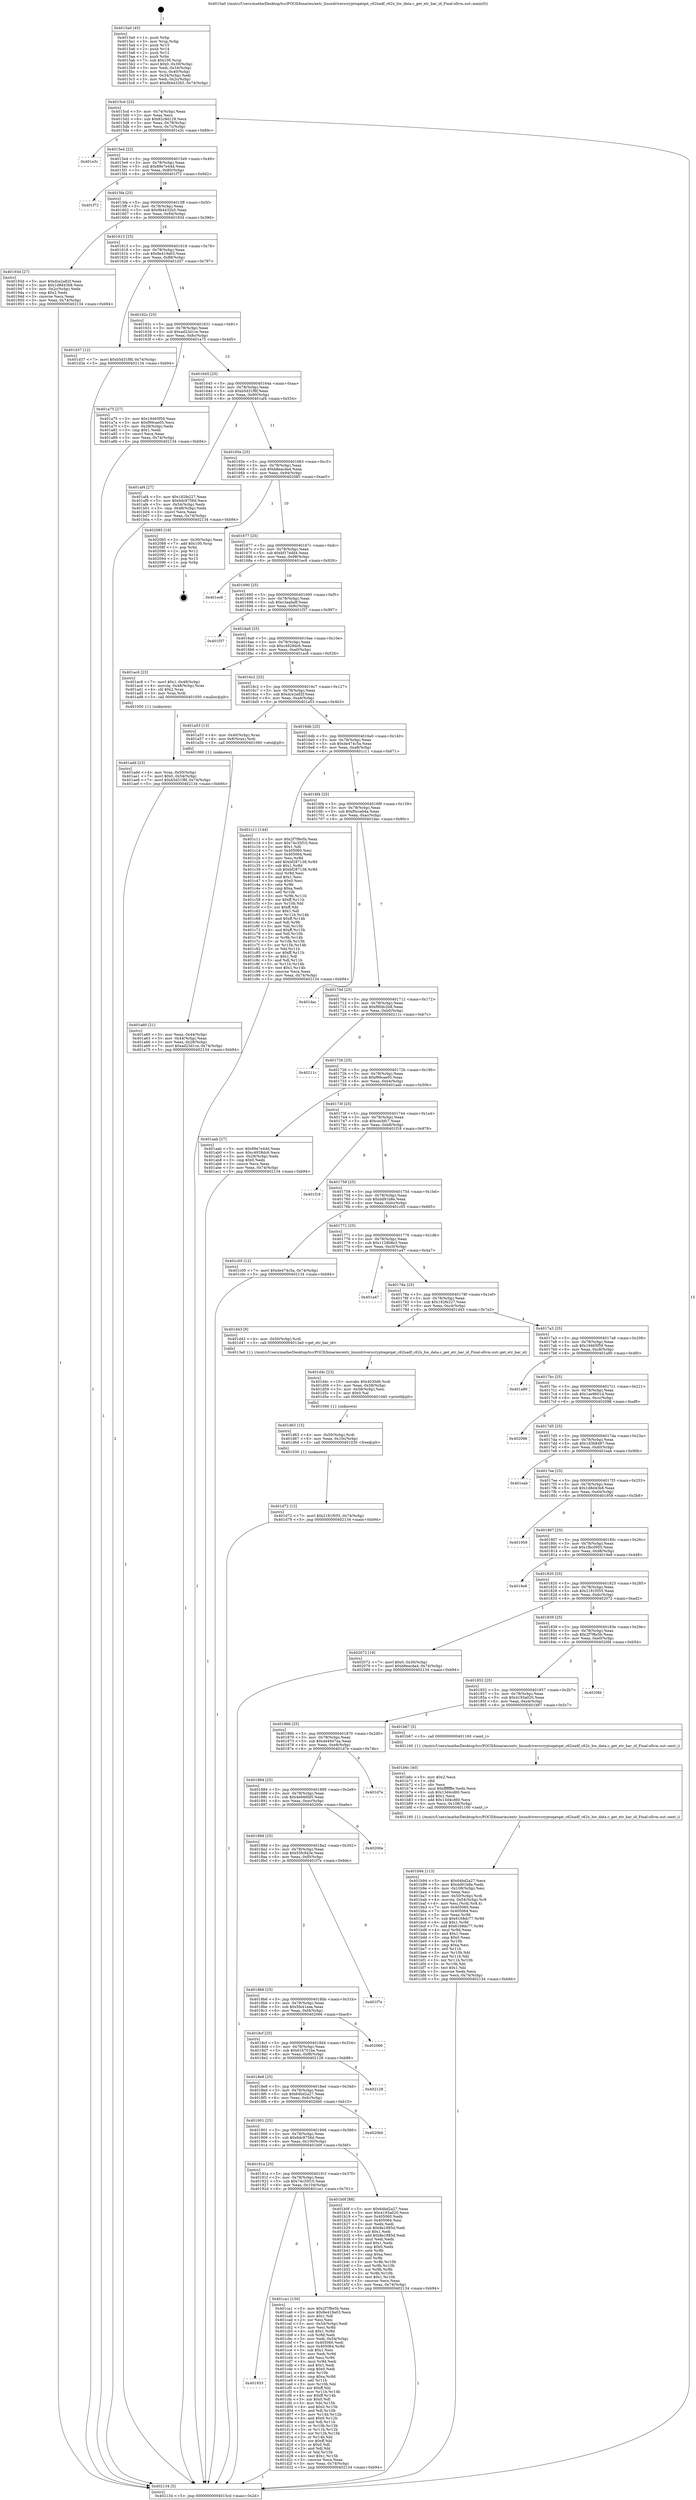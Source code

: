 digraph "0x4015a0" {
  label = "0x4015a0 (/mnt/c/Users/mathe/Desktop/tcc/POCII/binaries/extr_linuxdriverscryptoqatqat_c62xadf_c62x_hw_data.c_get_etr_bar_id_Final-ollvm.out::main(0))"
  labelloc = "t"
  node[shape=record]

  Entry [label="",width=0.3,height=0.3,shape=circle,fillcolor=black,style=filled]
  "0x4015cd" [label="{
     0x4015cd [23]\l
     | [instrs]\l
     &nbsp;&nbsp;0x4015cd \<+3\>: mov -0x74(%rbp),%eax\l
     &nbsp;&nbsp;0x4015d0 \<+2\>: mov %eax,%ecx\l
     &nbsp;&nbsp;0x4015d2 \<+6\>: sub $0x82c9d129,%ecx\l
     &nbsp;&nbsp;0x4015d8 \<+3\>: mov %eax,-0x78(%rbp)\l
     &nbsp;&nbsp;0x4015db \<+3\>: mov %ecx,-0x7c(%rbp)\l
     &nbsp;&nbsp;0x4015de \<+6\>: je 0000000000401e3c \<main+0x89c\>\l
  }"]
  "0x401e3c" [label="{
     0x401e3c\l
  }", style=dashed]
  "0x4015e4" [label="{
     0x4015e4 [22]\l
     | [instrs]\l
     &nbsp;&nbsp;0x4015e4 \<+5\>: jmp 00000000004015e9 \<main+0x49\>\l
     &nbsp;&nbsp;0x4015e9 \<+3\>: mov -0x78(%rbp),%eax\l
     &nbsp;&nbsp;0x4015ec \<+5\>: sub $0x89e7e44d,%eax\l
     &nbsp;&nbsp;0x4015f1 \<+3\>: mov %eax,-0x80(%rbp)\l
     &nbsp;&nbsp;0x4015f4 \<+6\>: je 0000000000401f72 \<main+0x9d2\>\l
  }"]
  Exit [label="",width=0.3,height=0.3,shape=circle,fillcolor=black,style=filled,peripheries=2]
  "0x401f72" [label="{
     0x401f72\l
  }", style=dashed]
  "0x4015fa" [label="{
     0x4015fa [25]\l
     | [instrs]\l
     &nbsp;&nbsp;0x4015fa \<+5\>: jmp 00000000004015ff \<main+0x5f\>\l
     &nbsp;&nbsp;0x4015ff \<+3\>: mov -0x78(%rbp),%eax\l
     &nbsp;&nbsp;0x401602 \<+5\>: sub $0x9b4432b5,%eax\l
     &nbsp;&nbsp;0x401607 \<+6\>: mov %eax,-0x84(%rbp)\l
     &nbsp;&nbsp;0x40160d \<+6\>: je 000000000040193d \<main+0x39d\>\l
  }"]
  "0x401d72" [label="{
     0x401d72 [12]\l
     | [instrs]\l
     &nbsp;&nbsp;0x401d72 \<+7\>: movl $0x2181f055,-0x74(%rbp)\l
     &nbsp;&nbsp;0x401d79 \<+5\>: jmp 0000000000402134 \<main+0xb94\>\l
  }"]
  "0x40193d" [label="{
     0x40193d [27]\l
     | [instrs]\l
     &nbsp;&nbsp;0x40193d \<+5\>: mov $0xdce2a82f,%eax\l
     &nbsp;&nbsp;0x401942 \<+5\>: mov $0x1d8d43b8,%ecx\l
     &nbsp;&nbsp;0x401947 \<+3\>: mov -0x2c(%rbp),%edx\l
     &nbsp;&nbsp;0x40194a \<+3\>: cmp $0x2,%edx\l
     &nbsp;&nbsp;0x40194d \<+3\>: cmovne %ecx,%eax\l
     &nbsp;&nbsp;0x401950 \<+3\>: mov %eax,-0x74(%rbp)\l
     &nbsp;&nbsp;0x401953 \<+5\>: jmp 0000000000402134 \<main+0xb94\>\l
  }"]
  "0x401613" [label="{
     0x401613 [25]\l
     | [instrs]\l
     &nbsp;&nbsp;0x401613 \<+5\>: jmp 0000000000401618 \<main+0x78\>\l
     &nbsp;&nbsp;0x401618 \<+3\>: mov -0x78(%rbp),%eax\l
     &nbsp;&nbsp;0x40161b \<+5\>: sub $0x9e419a03,%eax\l
     &nbsp;&nbsp;0x401620 \<+6\>: mov %eax,-0x88(%rbp)\l
     &nbsp;&nbsp;0x401626 \<+6\>: je 0000000000401d37 \<main+0x797\>\l
  }"]
  "0x402134" [label="{
     0x402134 [5]\l
     | [instrs]\l
     &nbsp;&nbsp;0x402134 \<+5\>: jmp 00000000004015cd \<main+0x2d\>\l
  }"]
  "0x4015a0" [label="{
     0x4015a0 [45]\l
     | [instrs]\l
     &nbsp;&nbsp;0x4015a0 \<+1\>: push %rbp\l
     &nbsp;&nbsp;0x4015a1 \<+3\>: mov %rsp,%rbp\l
     &nbsp;&nbsp;0x4015a4 \<+2\>: push %r15\l
     &nbsp;&nbsp;0x4015a6 \<+2\>: push %r14\l
     &nbsp;&nbsp;0x4015a8 \<+2\>: push %r12\l
     &nbsp;&nbsp;0x4015aa \<+1\>: push %rbx\l
     &nbsp;&nbsp;0x4015ab \<+7\>: sub $0x100,%rsp\l
     &nbsp;&nbsp;0x4015b2 \<+7\>: movl $0x0,-0x30(%rbp)\l
     &nbsp;&nbsp;0x4015b9 \<+3\>: mov %edi,-0x34(%rbp)\l
     &nbsp;&nbsp;0x4015bc \<+4\>: mov %rsi,-0x40(%rbp)\l
     &nbsp;&nbsp;0x4015c0 \<+3\>: mov -0x34(%rbp),%edi\l
     &nbsp;&nbsp;0x4015c3 \<+3\>: mov %edi,-0x2c(%rbp)\l
     &nbsp;&nbsp;0x4015c6 \<+7\>: movl $0x9b4432b5,-0x74(%rbp)\l
  }"]
  "0x401d63" [label="{
     0x401d63 [15]\l
     | [instrs]\l
     &nbsp;&nbsp;0x401d63 \<+4\>: mov -0x50(%rbp),%rdi\l
     &nbsp;&nbsp;0x401d67 \<+6\>: mov %eax,-0x10c(%rbp)\l
     &nbsp;&nbsp;0x401d6d \<+5\>: call 0000000000401030 \<free@plt\>\l
     | [calls]\l
     &nbsp;&nbsp;0x401030 \{1\} (unknown)\l
  }"]
  "0x401d37" [label="{
     0x401d37 [12]\l
     | [instrs]\l
     &nbsp;&nbsp;0x401d37 \<+7\>: movl $0xb5d31f8f,-0x74(%rbp)\l
     &nbsp;&nbsp;0x401d3e \<+5\>: jmp 0000000000402134 \<main+0xb94\>\l
  }"]
  "0x40162c" [label="{
     0x40162c [25]\l
     | [instrs]\l
     &nbsp;&nbsp;0x40162c \<+5\>: jmp 0000000000401631 \<main+0x91\>\l
     &nbsp;&nbsp;0x401631 \<+3\>: mov -0x78(%rbp),%eax\l
     &nbsp;&nbsp;0x401634 \<+5\>: sub $0xad23d1ce,%eax\l
     &nbsp;&nbsp;0x401639 \<+6\>: mov %eax,-0x8c(%rbp)\l
     &nbsp;&nbsp;0x40163f \<+6\>: je 0000000000401a75 \<main+0x4d5\>\l
  }"]
  "0x401d4c" [label="{
     0x401d4c [23]\l
     | [instrs]\l
     &nbsp;&nbsp;0x401d4c \<+10\>: movabs $0x4030d6,%rdi\l
     &nbsp;&nbsp;0x401d56 \<+3\>: mov %eax,-0x58(%rbp)\l
     &nbsp;&nbsp;0x401d59 \<+3\>: mov -0x58(%rbp),%esi\l
     &nbsp;&nbsp;0x401d5c \<+2\>: mov $0x0,%al\l
     &nbsp;&nbsp;0x401d5e \<+5\>: call 0000000000401040 \<printf@plt\>\l
     | [calls]\l
     &nbsp;&nbsp;0x401040 \{1\} (unknown)\l
  }"]
  "0x401a75" [label="{
     0x401a75 [27]\l
     | [instrs]\l
     &nbsp;&nbsp;0x401a75 \<+5\>: mov $0x19465f59,%eax\l
     &nbsp;&nbsp;0x401a7a \<+5\>: mov $0xf99cae05,%ecx\l
     &nbsp;&nbsp;0x401a7f \<+3\>: mov -0x28(%rbp),%edx\l
     &nbsp;&nbsp;0x401a82 \<+3\>: cmp $0x1,%edx\l
     &nbsp;&nbsp;0x401a85 \<+3\>: cmovl %ecx,%eax\l
     &nbsp;&nbsp;0x401a88 \<+3\>: mov %eax,-0x74(%rbp)\l
     &nbsp;&nbsp;0x401a8b \<+5\>: jmp 0000000000402134 \<main+0xb94\>\l
  }"]
  "0x401645" [label="{
     0x401645 [25]\l
     | [instrs]\l
     &nbsp;&nbsp;0x401645 \<+5\>: jmp 000000000040164a \<main+0xaa\>\l
     &nbsp;&nbsp;0x40164a \<+3\>: mov -0x78(%rbp),%eax\l
     &nbsp;&nbsp;0x40164d \<+5\>: sub $0xb5d31f8f,%eax\l
     &nbsp;&nbsp;0x401652 \<+6\>: mov %eax,-0x90(%rbp)\l
     &nbsp;&nbsp;0x401658 \<+6\>: je 0000000000401af4 \<main+0x554\>\l
  }"]
  "0x401933" [label="{
     0x401933\l
  }", style=dashed]
  "0x401af4" [label="{
     0x401af4 [27]\l
     | [instrs]\l
     &nbsp;&nbsp;0x401af4 \<+5\>: mov $0x182fe227,%eax\l
     &nbsp;&nbsp;0x401af9 \<+5\>: mov $0x6dc9756d,%ecx\l
     &nbsp;&nbsp;0x401afe \<+3\>: mov -0x54(%rbp),%edx\l
     &nbsp;&nbsp;0x401b01 \<+3\>: cmp -0x48(%rbp),%edx\l
     &nbsp;&nbsp;0x401b04 \<+3\>: cmovl %ecx,%eax\l
     &nbsp;&nbsp;0x401b07 \<+3\>: mov %eax,-0x74(%rbp)\l
     &nbsp;&nbsp;0x401b0a \<+5\>: jmp 0000000000402134 \<main+0xb94\>\l
  }"]
  "0x40165e" [label="{
     0x40165e [25]\l
     | [instrs]\l
     &nbsp;&nbsp;0x40165e \<+5\>: jmp 0000000000401663 \<main+0xc3\>\l
     &nbsp;&nbsp;0x401663 \<+3\>: mov -0x78(%rbp),%eax\l
     &nbsp;&nbsp;0x401666 \<+5\>: sub $0xb8eacda4,%eax\l
     &nbsp;&nbsp;0x40166b \<+6\>: mov %eax,-0x94(%rbp)\l
     &nbsp;&nbsp;0x401671 \<+6\>: je 0000000000402085 \<main+0xae5\>\l
  }"]
  "0x401ca1" [label="{
     0x401ca1 [150]\l
     | [instrs]\l
     &nbsp;&nbsp;0x401ca1 \<+5\>: mov $0x2f7f8e5b,%eax\l
     &nbsp;&nbsp;0x401ca6 \<+5\>: mov $0x9e419a03,%ecx\l
     &nbsp;&nbsp;0x401cab \<+2\>: mov $0x1,%dl\l
     &nbsp;&nbsp;0x401cad \<+2\>: xor %esi,%esi\l
     &nbsp;&nbsp;0x401caf \<+3\>: mov -0x54(%rbp),%edi\l
     &nbsp;&nbsp;0x401cb2 \<+3\>: mov %esi,%r8d\l
     &nbsp;&nbsp;0x401cb5 \<+4\>: sub $0x1,%r8d\l
     &nbsp;&nbsp;0x401cb9 \<+3\>: sub %r8d,%edi\l
     &nbsp;&nbsp;0x401cbc \<+3\>: mov %edi,-0x54(%rbp)\l
     &nbsp;&nbsp;0x401cbf \<+7\>: mov 0x405060,%edi\l
     &nbsp;&nbsp;0x401cc6 \<+8\>: mov 0x405064,%r8d\l
     &nbsp;&nbsp;0x401cce \<+3\>: sub $0x1,%esi\l
     &nbsp;&nbsp;0x401cd1 \<+3\>: mov %edi,%r9d\l
     &nbsp;&nbsp;0x401cd4 \<+3\>: add %esi,%r9d\l
     &nbsp;&nbsp;0x401cd7 \<+4\>: imul %r9d,%edi\l
     &nbsp;&nbsp;0x401cdb \<+3\>: and $0x1,%edi\l
     &nbsp;&nbsp;0x401cde \<+3\>: cmp $0x0,%edi\l
     &nbsp;&nbsp;0x401ce1 \<+4\>: sete %r10b\l
     &nbsp;&nbsp;0x401ce5 \<+4\>: cmp $0xa,%r8d\l
     &nbsp;&nbsp;0x401ce9 \<+4\>: setl %r11b\l
     &nbsp;&nbsp;0x401ced \<+3\>: mov %r10b,%bl\l
     &nbsp;&nbsp;0x401cf0 \<+3\>: xor $0xff,%bl\l
     &nbsp;&nbsp;0x401cf3 \<+3\>: mov %r11b,%r14b\l
     &nbsp;&nbsp;0x401cf6 \<+4\>: xor $0xff,%r14b\l
     &nbsp;&nbsp;0x401cfa \<+3\>: xor $0x0,%dl\l
     &nbsp;&nbsp;0x401cfd \<+3\>: mov %bl,%r15b\l
     &nbsp;&nbsp;0x401d00 \<+4\>: and $0x0,%r15b\l
     &nbsp;&nbsp;0x401d04 \<+3\>: and %dl,%r10b\l
     &nbsp;&nbsp;0x401d07 \<+3\>: mov %r14b,%r12b\l
     &nbsp;&nbsp;0x401d0a \<+4\>: and $0x0,%r12b\l
     &nbsp;&nbsp;0x401d0e \<+3\>: and %dl,%r11b\l
     &nbsp;&nbsp;0x401d11 \<+3\>: or %r10b,%r15b\l
     &nbsp;&nbsp;0x401d14 \<+3\>: or %r11b,%r12b\l
     &nbsp;&nbsp;0x401d17 \<+3\>: xor %r12b,%r15b\l
     &nbsp;&nbsp;0x401d1a \<+3\>: or %r14b,%bl\l
     &nbsp;&nbsp;0x401d1d \<+3\>: xor $0xff,%bl\l
     &nbsp;&nbsp;0x401d20 \<+3\>: or $0x0,%dl\l
     &nbsp;&nbsp;0x401d23 \<+2\>: and %dl,%bl\l
     &nbsp;&nbsp;0x401d25 \<+3\>: or %bl,%r15b\l
     &nbsp;&nbsp;0x401d28 \<+4\>: test $0x1,%r15b\l
     &nbsp;&nbsp;0x401d2c \<+3\>: cmovne %ecx,%eax\l
     &nbsp;&nbsp;0x401d2f \<+3\>: mov %eax,-0x74(%rbp)\l
     &nbsp;&nbsp;0x401d32 \<+5\>: jmp 0000000000402134 \<main+0xb94\>\l
  }"]
  "0x402085" [label="{
     0x402085 [19]\l
     | [instrs]\l
     &nbsp;&nbsp;0x402085 \<+3\>: mov -0x30(%rbp),%eax\l
     &nbsp;&nbsp;0x402088 \<+7\>: add $0x100,%rsp\l
     &nbsp;&nbsp;0x40208f \<+1\>: pop %rbx\l
     &nbsp;&nbsp;0x402090 \<+2\>: pop %r12\l
     &nbsp;&nbsp;0x402092 \<+2\>: pop %r14\l
     &nbsp;&nbsp;0x402094 \<+2\>: pop %r15\l
     &nbsp;&nbsp;0x402096 \<+1\>: pop %rbp\l
     &nbsp;&nbsp;0x402097 \<+1\>: ret\l
  }"]
  "0x401677" [label="{
     0x401677 [25]\l
     | [instrs]\l
     &nbsp;&nbsp;0x401677 \<+5\>: jmp 000000000040167c \<main+0xdc\>\l
     &nbsp;&nbsp;0x40167c \<+3\>: mov -0x78(%rbp),%eax\l
     &nbsp;&nbsp;0x40167f \<+5\>: sub $0xbf17edd4,%eax\l
     &nbsp;&nbsp;0x401684 \<+6\>: mov %eax,-0x98(%rbp)\l
     &nbsp;&nbsp;0x40168a \<+6\>: je 0000000000401ec6 \<main+0x926\>\l
  }"]
  "0x401b94" [label="{
     0x401b94 [113]\l
     | [instrs]\l
     &nbsp;&nbsp;0x401b94 \<+5\>: mov $0x64bd2a27,%ecx\l
     &nbsp;&nbsp;0x401b99 \<+5\>: mov $0xdd91b8e,%edx\l
     &nbsp;&nbsp;0x401b9e \<+6\>: mov -0x108(%rbp),%esi\l
     &nbsp;&nbsp;0x401ba4 \<+3\>: imul %eax,%esi\l
     &nbsp;&nbsp;0x401ba7 \<+4\>: mov -0x50(%rbp),%rdi\l
     &nbsp;&nbsp;0x401bab \<+4\>: movslq -0x54(%rbp),%r8\l
     &nbsp;&nbsp;0x401baf \<+4\>: mov %esi,(%rdi,%r8,4)\l
     &nbsp;&nbsp;0x401bb3 \<+7\>: mov 0x405060,%eax\l
     &nbsp;&nbsp;0x401bba \<+7\>: mov 0x405064,%esi\l
     &nbsp;&nbsp;0x401bc1 \<+3\>: mov %eax,%r9d\l
     &nbsp;&nbsp;0x401bc4 \<+7\>: sub $0x6168dc77,%r9d\l
     &nbsp;&nbsp;0x401bcb \<+4\>: sub $0x1,%r9d\l
     &nbsp;&nbsp;0x401bcf \<+7\>: add $0x6168dc77,%r9d\l
     &nbsp;&nbsp;0x401bd6 \<+4\>: imul %r9d,%eax\l
     &nbsp;&nbsp;0x401bda \<+3\>: and $0x1,%eax\l
     &nbsp;&nbsp;0x401bdd \<+3\>: cmp $0x0,%eax\l
     &nbsp;&nbsp;0x401be0 \<+4\>: sete %r10b\l
     &nbsp;&nbsp;0x401be4 \<+3\>: cmp $0xa,%esi\l
     &nbsp;&nbsp;0x401be7 \<+4\>: setl %r11b\l
     &nbsp;&nbsp;0x401beb \<+3\>: mov %r10b,%bl\l
     &nbsp;&nbsp;0x401bee \<+3\>: and %r11b,%bl\l
     &nbsp;&nbsp;0x401bf1 \<+3\>: xor %r11b,%r10b\l
     &nbsp;&nbsp;0x401bf4 \<+3\>: or %r10b,%bl\l
     &nbsp;&nbsp;0x401bf7 \<+3\>: test $0x1,%bl\l
     &nbsp;&nbsp;0x401bfa \<+3\>: cmovne %edx,%ecx\l
     &nbsp;&nbsp;0x401bfd \<+3\>: mov %ecx,-0x74(%rbp)\l
     &nbsp;&nbsp;0x401c00 \<+5\>: jmp 0000000000402134 \<main+0xb94\>\l
  }"]
  "0x401ec6" [label="{
     0x401ec6\l
  }", style=dashed]
  "0x401690" [label="{
     0x401690 [25]\l
     | [instrs]\l
     &nbsp;&nbsp;0x401690 \<+5\>: jmp 0000000000401695 \<main+0xf5\>\l
     &nbsp;&nbsp;0x401695 \<+3\>: mov -0x78(%rbp),%eax\l
     &nbsp;&nbsp;0x401698 \<+5\>: sub $0xc3aafadf,%eax\l
     &nbsp;&nbsp;0x40169d \<+6\>: mov %eax,-0x9c(%rbp)\l
     &nbsp;&nbsp;0x4016a3 \<+6\>: je 0000000000401f37 \<main+0x997\>\l
  }"]
  "0x401b6c" [label="{
     0x401b6c [40]\l
     | [instrs]\l
     &nbsp;&nbsp;0x401b6c \<+5\>: mov $0x2,%ecx\l
     &nbsp;&nbsp;0x401b71 \<+1\>: cltd\l
     &nbsp;&nbsp;0x401b72 \<+2\>: idiv %ecx\l
     &nbsp;&nbsp;0x401b74 \<+6\>: imul $0xfffffffe,%edx,%ecx\l
     &nbsp;&nbsp;0x401b7a \<+6\>: sub $0x13d4cd60,%ecx\l
     &nbsp;&nbsp;0x401b80 \<+3\>: add $0x1,%ecx\l
     &nbsp;&nbsp;0x401b83 \<+6\>: add $0x13d4cd60,%ecx\l
     &nbsp;&nbsp;0x401b89 \<+6\>: mov %ecx,-0x108(%rbp)\l
     &nbsp;&nbsp;0x401b8f \<+5\>: call 0000000000401160 \<next_i\>\l
     | [calls]\l
     &nbsp;&nbsp;0x401160 \{1\} (/mnt/c/Users/mathe/Desktop/tcc/POCII/binaries/extr_linuxdriverscryptoqatqat_c62xadf_c62x_hw_data.c_get_etr_bar_id_Final-ollvm.out::next_i)\l
  }"]
  "0x401f37" [label="{
     0x401f37\l
  }", style=dashed]
  "0x4016a9" [label="{
     0x4016a9 [25]\l
     | [instrs]\l
     &nbsp;&nbsp;0x4016a9 \<+5\>: jmp 00000000004016ae \<main+0x10e\>\l
     &nbsp;&nbsp;0x4016ae \<+3\>: mov -0x78(%rbp),%eax\l
     &nbsp;&nbsp;0x4016b1 \<+5\>: sub $0xc4928dc6,%eax\l
     &nbsp;&nbsp;0x4016b6 \<+6\>: mov %eax,-0xa0(%rbp)\l
     &nbsp;&nbsp;0x4016bc \<+6\>: je 0000000000401ac6 \<main+0x526\>\l
  }"]
  "0x40191a" [label="{
     0x40191a [25]\l
     | [instrs]\l
     &nbsp;&nbsp;0x40191a \<+5\>: jmp 000000000040191f \<main+0x37f\>\l
     &nbsp;&nbsp;0x40191f \<+3\>: mov -0x78(%rbp),%eax\l
     &nbsp;&nbsp;0x401922 \<+5\>: sub $0x74c35f10,%eax\l
     &nbsp;&nbsp;0x401927 \<+6\>: mov %eax,-0x104(%rbp)\l
     &nbsp;&nbsp;0x40192d \<+6\>: je 0000000000401ca1 \<main+0x701\>\l
  }"]
  "0x401ac6" [label="{
     0x401ac6 [23]\l
     | [instrs]\l
     &nbsp;&nbsp;0x401ac6 \<+7\>: movl $0x1,-0x48(%rbp)\l
     &nbsp;&nbsp;0x401acd \<+4\>: movslq -0x48(%rbp),%rax\l
     &nbsp;&nbsp;0x401ad1 \<+4\>: shl $0x2,%rax\l
     &nbsp;&nbsp;0x401ad5 \<+3\>: mov %rax,%rdi\l
     &nbsp;&nbsp;0x401ad8 \<+5\>: call 0000000000401050 \<malloc@plt\>\l
     | [calls]\l
     &nbsp;&nbsp;0x401050 \{1\} (unknown)\l
  }"]
  "0x4016c2" [label="{
     0x4016c2 [25]\l
     | [instrs]\l
     &nbsp;&nbsp;0x4016c2 \<+5\>: jmp 00000000004016c7 \<main+0x127\>\l
     &nbsp;&nbsp;0x4016c7 \<+3\>: mov -0x78(%rbp),%eax\l
     &nbsp;&nbsp;0x4016ca \<+5\>: sub $0xdce2a82f,%eax\l
     &nbsp;&nbsp;0x4016cf \<+6\>: mov %eax,-0xa4(%rbp)\l
     &nbsp;&nbsp;0x4016d5 \<+6\>: je 0000000000401a53 \<main+0x4b3\>\l
  }"]
  "0x401b0f" [label="{
     0x401b0f [88]\l
     | [instrs]\l
     &nbsp;&nbsp;0x401b0f \<+5\>: mov $0x64bd2a27,%eax\l
     &nbsp;&nbsp;0x401b14 \<+5\>: mov $0x4193a020,%ecx\l
     &nbsp;&nbsp;0x401b19 \<+7\>: mov 0x405060,%edx\l
     &nbsp;&nbsp;0x401b20 \<+7\>: mov 0x405064,%esi\l
     &nbsp;&nbsp;0x401b27 \<+2\>: mov %edx,%edi\l
     &nbsp;&nbsp;0x401b29 \<+6\>: sub $0x8e1885d,%edi\l
     &nbsp;&nbsp;0x401b2f \<+3\>: sub $0x1,%edi\l
     &nbsp;&nbsp;0x401b32 \<+6\>: add $0x8e1885d,%edi\l
     &nbsp;&nbsp;0x401b38 \<+3\>: imul %edi,%edx\l
     &nbsp;&nbsp;0x401b3b \<+3\>: and $0x1,%edx\l
     &nbsp;&nbsp;0x401b3e \<+3\>: cmp $0x0,%edx\l
     &nbsp;&nbsp;0x401b41 \<+4\>: sete %r8b\l
     &nbsp;&nbsp;0x401b45 \<+3\>: cmp $0xa,%esi\l
     &nbsp;&nbsp;0x401b48 \<+4\>: setl %r9b\l
     &nbsp;&nbsp;0x401b4c \<+3\>: mov %r8b,%r10b\l
     &nbsp;&nbsp;0x401b4f \<+3\>: and %r9b,%r10b\l
     &nbsp;&nbsp;0x401b52 \<+3\>: xor %r9b,%r8b\l
     &nbsp;&nbsp;0x401b55 \<+3\>: or %r8b,%r10b\l
     &nbsp;&nbsp;0x401b58 \<+4\>: test $0x1,%r10b\l
     &nbsp;&nbsp;0x401b5c \<+3\>: cmovne %ecx,%eax\l
     &nbsp;&nbsp;0x401b5f \<+3\>: mov %eax,-0x74(%rbp)\l
     &nbsp;&nbsp;0x401b62 \<+5\>: jmp 0000000000402134 \<main+0xb94\>\l
  }"]
  "0x401a53" [label="{
     0x401a53 [13]\l
     | [instrs]\l
     &nbsp;&nbsp;0x401a53 \<+4\>: mov -0x40(%rbp),%rax\l
     &nbsp;&nbsp;0x401a57 \<+4\>: mov 0x8(%rax),%rdi\l
     &nbsp;&nbsp;0x401a5b \<+5\>: call 0000000000401060 \<atoi@plt\>\l
     | [calls]\l
     &nbsp;&nbsp;0x401060 \{1\} (unknown)\l
  }"]
  "0x4016db" [label="{
     0x4016db [25]\l
     | [instrs]\l
     &nbsp;&nbsp;0x4016db \<+5\>: jmp 00000000004016e0 \<main+0x140\>\l
     &nbsp;&nbsp;0x4016e0 \<+3\>: mov -0x78(%rbp),%eax\l
     &nbsp;&nbsp;0x4016e3 \<+5\>: sub $0xde474c5a,%eax\l
     &nbsp;&nbsp;0x4016e8 \<+6\>: mov %eax,-0xa8(%rbp)\l
     &nbsp;&nbsp;0x4016ee \<+6\>: je 0000000000401c11 \<main+0x671\>\l
  }"]
  "0x401a60" [label="{
     0x401a60 [21]\l
     | [instrs]\l
     &nbsp;&nbsp;0x401a60 \<+3\>: mov %eax,-0x44(%rbp)\l
     &nbsp;&nbsp;0x401a63 \<+3\>: mov -0x44(%rbp),%eax\l
     &nbsp;&nbsp;0x401a66 \<+3\>: mov %eax,-0x28(%rbp)\l
     &nbsp;&nbsp;0x401a69 \<+7\>: movl $0xad23d1ce,-0x74(%rbp)\l
     &nbsp;&nbsp;0x401a70 \<+5\>: jmp 0000000000402134 \<main+0xb94\>\l
  }"]
  "0x401901" [label="{
     0x401901 [25]\l
     | [instrs]\l
     &nbsp;&nbsp;0x401901 \<+5\>: jmp 0000000000401906 \<main+0x366\>\l
     &nbsp;&nbsp;0x401906 \<+3\>: mov -0x78(%rbp),%eax\l
     &nbsp;&nbsp;0x401909 \<+5\>: sub $0x6dc9756d,%eax\l
     &nbsp;&nbsp;0x40190e \<+6\>: mov %eax,-0x100(%rbp)\l
     &nbsp;&nbsp;0x401914 \<+6\>: je 0000000000401b0f \<main+0x56f\>\l
  }"]
  "0x401c11" [label="{
     0x401c11 [144]\l
     | [instrs]\l
     &nbsp;&nbsp;0x401c11 \<+5\>: mov $0x2f7f8e5b,%eax\l
     &nbsp;&nbsp;0x401c16 \<+5\>: mov $0x74c35f10,%ecx\l
     &nbsp;&nbsp;0x401c1b \<+2\>: mov $0x1,%dl\l
     &nbsp;&nbsp;0x401c1d \<+7\>: mov 0x405060,%esi\l
     &nbsp;&nbsp;0x401c24 \<+7\>: mov 0x405064,%edi\l
     &nbsp;&nbsp;0x401c2b \<+3\>: mov %esi,%r8d\l
     &nbsp;&nbsp;0x401c2e \<+7\>: add $0xbf287138,%r8d\l
     &nbsp;&nbsp;0x401c35 \<+4\>: sub $0x1,%r8d\l
     &nbsp;&nbsp;0x401c39 \<+7\>: sub $0xbf287138,%r8d\l
     &nbsp;&nbsp;0x401c40 \<+4\>: imul %r8d,%esi\l
     &nbsp;&nbsp;0x401c44 \<+3\>: and $0x1,%esi\l
     &nbsp;&nbsp;0x401c47 \<+3\>: cmp $0x0,%esi\l
     &nbsp;&nbsp;0x401c4a \<+4\>: sete %r9b\l
     &nbsp;&nbsp;0x401c4e \<+3\>: cmp $0xa,%edi\l
     &nbsp;&nbsp;0x401c51 \<+4\>: setl %r10b\l
     &nbsp;&nbsp;0x401c55 \<+3\>: mov %r9b,%r11b\l
     &nbsp;&nbsp;0x401c58 \<+4\>: xor $0xff,%r11b\l
     &nbsp;&nbsp;0x401c5c \<+3\>: mov %r10b,%bl\l
     &nbsp;&nbsp;0x401c5f \<+3\>: xor $0xff,%bl\l
     &nbsp;&nbsp;0x401c62 \<+3\>: xor $0x1,%dl\l
     &nbsp;&nbsp;0x401c65 \<+3\>: mov %r11b,%r14b\l
     &nbsp;&nbsp;0x401c68 \<+4\>: and $0xff,%r14b\l
     &nbsp;&nbsp;0x401c6c \<+3\>: and %dl,%r9b\l
     &nbsp;&nbsp;0x401c6f \<+3\>: mov %bl,%r15b\l
     &nbsp;&nbsp;0x401c72 \<+4\>: and $0xff,%r15b\l
     &nbsp;&nbsp;0x401c76 \<+3\>: and %dl,%r10b\l
     &nbsp;&nbsp;0x401c79 \<+3\>: or %r9b,%r14b\l
     &nbsp;&nbsp;0x401c7c \<+3\>: or %r10b,%r15b\l
     &nbsp;&nbsp;0x401c7f \<+3\>: xor %r15b,%r14b\l
     &nbsp;&nbsp;0x401c82 \<+3\>: or %bl,%r11b\l
     &nbsp;&nbsp;0x401c85 \<+4\>: xor $0xff,%r11b\l
     &nbsp;&nbsp;0x401c89 \<+3\>: or $0x1,%dl\l
     &nbsp;&nbsp;0x401c8c \<+3\>: and %dl,%r11b\l
     &nbsp;&nbsp;0x401c8f \<+3\>: or %r11b,%r14b\l
     &nbsp;&nbsp;0x401c92 \<+4\>: test $0x1,%r14b\l
     &nbsp;&nbsp;0x401c96 \<+3\>: cmovne %ecx,%eax\l
     &nbsp;&nbsp;0x401c99 \<+3\>: mov %eax,-0x74(%rbp)\l
     &nbsp;&nbsp;0x401c9c \<+5\>: jmp 0000000000402134 \<main+0xb94\>\l
  }"]
  "0x4016f4" [label="{
     0x4016f4 [25]\l
     | [instrs]\l
     &nbsp;&nbsp;0x4016f4 \<+5\>: jmp 00000000004016f9 \<main+0x159\>\l
     &nbsp;&nbsp;0x4016f9 \<+3\>: mov -0x78(%rbp),%eax\l
     &nbsp;&nbsp;0x4016fc \<+5\>: sub $0xf0cceb4a,%eax\l
     &nbsp;&nbsp;0x401701 \<+6\>: mov %eax,-0xac(%rbp)\l
     &nbsp;&nbsp;0x401707 \<+6\>: je 0000000000401dac \<main+0x80c\>\l
  }"]
  "0x4020b0" [label="{
     0x4020b0\l
  }", style=dashed]
  "0x401dac" [label="{
     0x401dac\l
  }", style=dashed]
  "0x40170d" [label="{
     0x40170d [25]\l
     | [instrs]\l
     &nbsp;&nbsp;0x40170d \<+5\>: jmp 0000000000401712 \<main+0x172\>\l
     &nbsp;&nbsp;0x401712 \<+3\>: mov -0x78(%rbp),%eax\l
     &nbsp;&nbsp;0x401715 \<+5\>: sub $0xf90dc2b8,%eax\l
     &nbsp;&nbsp;0x40171a \<+6\>: mov %eax,-0xb0(%rbp)\l
     &nbsp;&nbsp;0x401720 \<+6\>: je 000000000040211c \<main+0xb7c\>\l
  }"]
  "0x4018e8" [label="{
     0x4018e8 [25]\l
     | [instrs]\l
     &nbsp;&nbsp;0x4018e8 \<+5\>: jmp 00000000004018ed \<main+0x34d\>\l
     &nbsp;&nbsp;0x4018ed \<+3\>: mov -0x78(%rbp),%eax\l
     &nbsp;&nbsp;0x4018f0 \<+5\>: sub $0x64bd2a27,%eax\l
     &nbsp;&nbsp;0x4018f5 \<+6\>: mov %eax,-0xfc(%rbp)\l
     &nbsp;&nbsp;0x4018fb \<+6\>: je 00000000004020b0 \<main+0xb10\>\l
  }"]
  "0x40211c" [label="{
     0x40211c\l
  }", style=dashed]
  "0x401726" [label="{
     0x401726 [25]\l
     | [instrs]\l
     &nbsp;&nbsp;0x401726 \<+5\>: jmp 000000000040172b \<main+0x18b\>\l
     &nbsp;&nbsp;0x40172b \<+3\>: mov -0x78(%rbp),%eax\l
     &nbsp;&nbsp;0x40172e \<+5\>: sub $0xf99cae05,%eax\l
     &nbsp;&nbsp;0x401733 \<+6\>: mov %eax,-0xb4(%rbp)\l
     &nbsp;&nbsp;0x401739 \<+6\>: je 0000000000401aab \<main+0x50b\>\l
  }"]
  "0x402128" [label="{
     0x402128\l
  }", style=dashed]
  "0x401aab" [label="{
     0x401aab [27]\l
     | [instrs]\l
     &nbsp;&nbsp;0x401aab \<+5\>: mov $0x89e7e44d,%eax\l
     &nbsp;&nbsp;0x401ab0 \<+5\>: mov $0xc4928dc6,%ecx\l
     &nbsp;&nbsp;0x401ab5 \<+3\>: mov -0x28(%rbp),%edx\l
     &nbsp;&nbsp;0x401ab8 \<+3\>: cmp $0x0,%edx\l
     &nbsp;&nbsp;0x401abb \<+3\>: cmove %ecx,%eax\l
     &nbsp;&nbsp;0x401abe \<+3\>: mov %eax,-0x74(%rbp)\l
     &nbsp;&nbsp;0x401ac1 \<+5\>: jmp 0000000000402134 \<main+0xb94\>\l
  }"]
  "0x40173f" [label="{
     0x40173f [25]\l
     | [instrs]\l
     &nbsp;&nbsp;0x40173f \<+5\>: jmp 0000000000401744 \<main+0x1a4\>\l
     &nbsp;&nbsp;0x401744 \<+3\>: mov -0x78(%rbp),%eax\l
     &nbsp;&nbsp;0x401747 \<+5\>: sub $0xcecbfc7,%eax\l
     &nbsp;&nbsp;0x40174c \<+6\>: mov %eax,-0xb8(%rbp)\l
     &nbsp;&nbsp;0x401752 \<+6\>: je 0000000000401f18 \<main+0x978\>\l
  }"]
  "0x401add" [label="{
     0x401add [23]\l
     | [instrs]\l
     &nbsp;&nbsp;0x401add \<+4\>: mov %rax,-0x50(%rbp)\l
     &nbsp;&nbsp;0x401ae1 \<+7\>: movl $0x0,-0x54(%rbp)\l
     &nbsp;&nbsp;0x401ae8 \<+7\>: movl $0xb5d31f8f,-0x74(%rbp)\l
     &nbsp;&nbsp;0x401aef \<+5\>: jmp 0000000000402134 \<main+0xb94\>\l
  }"]
  "0x4018cf" [label="{
     0x4018cf [25]\l
     | [instrs]\l
     &nbsp;&nbsp;0x4018cf \<+5\>: jmp 00000000004018d4 \<main+0x334\>\l
     &nbsp;&nbsp;0x4018d4 \<+3\>: mov -0x78(%rbp),%eax\l
     &nbsp;&nbsp;0x4018d7 \<+5\>: sub $0x61b701be,%eax\l
     &nbsp;&nbsp;0x4018dc \<+6\>: mov %eax,-0xf8(%rbp)\l
     &nbsp;&nbsp;0x4018e2 \<+6\>: je 0000000000402128 \<main+0xb88\>\l
  }"]
  "0x401f18" [label="{
     0x401f18\l
  }", style=dashed]
  "0x401758" [label="{
     0x401758 [25]\l
     | [instrs]\l
     &nbsp;&nbsp;0x401758 \<+5\>: jmp 000000000040175d \<main+0x1bd\>\l
     &nbsp;&nbsp;0x40175d \<+3\>: mov -0x78(%rbp),%eax\l
     &nbsp;&nbsp;0x401760 \<+5\>: sub $0xdd91b8e,%eax\l
     &nbsp;&nbsp;0x401765 \<+6\>: mov %eax,-0xbc(%rbp)\l
     &nbsp;&nbsp;0x40176b \<+6\>: je 0000000000401c05 \<main+0x665\>\l
  }"]
  "0x402066" [label="{
     0x402066\l
  }", style=dashed]
  "0x401c05" [label="{
     0x401c05 [12]\l
     | [instrs]\l
     &nbsp;&nbsp;0x401c05 \<+7\>: movl $0xde474c5a,-0x74(%rbp)\l
     &nbsp;&nbsp;0x401c0c \<+5\>: jmp 0000000000402134 \<main+0xb94\>\l
  }"]
  "0x401771" [label="{
     0x401771 [25]\l
     | [instrs]\l
     &nbsp;&nbsp;0x401771 \<+5\>: jmp 0000000000401776 \<main+0x1d6\>\l
     &nbsp;&nbsp;0x401776 \<+3\>: mov -0x78(%rbp),%eax\l
     &nbsp;&nbsp;0x401779 \<+5\>: sub $0x1128b8e3,%eax\l
     &nbsp;&nbsp;0x40177e \<+6\>: mov %eax,-0xc0(%rbp)\l
     &nbsp;&nbsp;0x401784 \<+6\>: je 0000000000401a47 \<main+0x4a7\>\l
  }"]
  "0x4018b6" [label="{
     0x4018b6 [25]\l
     | [instrs]\l
     &nbsp;&nbsp;0x4018b6 \<+5\>: jmp 00000000004018bb \<main+0x31b\>\l
     &nbsp;&nbsp;0x4018bb \<+3\>: mov -0x78(%rbp),%eax\l
     &nbsp;&nbsp;0x4018be \<+5\>: sub $0x5fa41eaa,%eax\l
     &nbsp;&nbsp;0x4018c3 \<+6\>: mov %eax,-0xf4(%rbp)\l
     &nbsp;&nbsp;0x4018c9 \<+6\>: je 0000000000402066 \<main+0xac6\>\l
  }"]
  "0x401a47" [label="{
     0x401a47\l
  }", style=dashed]
  "0x40178a" [label="{
     0x40178a [25]\l
     | [instrs]\l
     &nbsp;&nbsp;0x40178a \<+5\>: jmp 000000000040178f \<main+0x1ef\>\l
     &nbsp;&nbsp;0x40178f \<+3\>: mov -0x78(%rbp),%eax\l
     &nbsp;&nbsp;0x401792 \<+5\>: sub $0x182fe227,%eax\l
     &nbsp;&nbsp;0x401797 \<+6\>: mov %eax,-0xc4(%rbp)\l
     &nbsp;&nbsp;0x40179d \<+6\>: je 0000000000401d43 \<main+0x7a3\>\l
  }"]
  "0x401f7e" [label="{
     0x401f7e\l
  }", style=dashed]
  "0x401d43" [label="{
     0x401d43 [9]\l
     | [instrs]\l
     &nbsp;&nbsp;0x401d43 \<+4\>: mov -0x50(%rbp),%rdi\l
     &nbsp;&nbsp;0x401d47 \<+5\>: call 00000000004013a0 \<get_etr_bar_id\>\l
     | [calls]\l
     &nbsp;&nbsp;0x4013a0 \{1\} (/mnt/c/Users/mathe/Desktop/tcc/POCII/binaries/extr_linuxdriverscryptoqatqat_c62xadf_c62x_hw_data.c_get_etr_bar_id_Final-ollvm.out::get_etr_bar_id)\l
  }"]
  "0x4017a3" [label="{
     0x4017a3 [25]\l
     | [instrs]\l
     &nbsp;&nbsp;0x4017a3 \<+5\>: jmp 00000000004017a8 \<main+0x208\>\l
     &nbsp;&nbsp;0x4017a8 \<+3\>: mov -0x78(%rbp),%eax\l
     &nbsp;&nbsp;0x4017ab \<+5\>: sub $0x19465f59,%eax\l
     &nbsp;&nbsp;0x4017b0 \<+6\>: mov %eax,-0xc8(%rbp)\l
     &nbsp;&nbsp;0x4017b6 \<+6\>: je 0000000000401a90 \<main+0x4f0\>\l
  }"]
  "0x40189d" [label="{
     0x40189d [25]\l
     | [instrs]\l
     &nbsp;&nbsp;0x40189d \<+5\>: jmp 00000000004018a2 \<main+0x302\>\l
     &nbsp;&nbsp;0x4018a2 \<+3\>: mov -0x78(%rbp),%eax\l
     &nbsp;&nbsp;0x4018a5 \<+5\>: sub $0x55fc943e,%eax\l
     &nbsp;&nbsp;0x4018aa \<+6\>: mov %eax,-0xf0(%rbp)\l
     &nbsp;&nbsp;0x4018b0 \<+6\>: je 0000000000401f7e \<main+0x9de\>\l
  }"]
  "0x401a90" [label="{
     0x401a90\l
  }", style=dashed]
  "0x4017bc" [label="{
     0x4017bc [25]\l
     | [instrs]\l
     &nbsp;&nbsp;0x4017bc \<+5\>: jmp 00000000004017c1 \<main+0x221\>\l
     &nbsp;&nbsp;0x4017c1 \<+3\>: mov -0x78(%rbp),%eax\l
     &nbsp;&nbsp;0x4017c4 \<+5\>: sub $0x1ae9601d,%eax\l
     &nbsp;&nbsp;0x4017c9 \<+6\>: mov %eax,-0xcc(%rbp)\l
     &nbsp;&nbsp;0x4017cf \<+6\>: je 0000000000402098 \<main+0xaf8\>\l
  }"]
  "0x40200e" [label="{
     0x40200e\l
  }", style=dashed]
  "0x402098" [label="{
     0x402098\l
  }", style=dashed]
  "0x4017d5" [label="{
     0x4017d5 [25]\l
     | [instrs]\l
     &nbsp;&nbsp;0x4017d5 \<+5\>: jmp 00000000004017da \<main+0x23a\>\l
     &nbsp;&nbsp;0x4017da \<+3\>: mov -0x78(%rbp),%eax\l
     &nbsp;&nbsp;0x4017dd \<+5\>: sub $0x1d3b8487,%eax\l
     &nbsp;&nbsp;0x4017e2 \<+6\>: mov %eax,-0xd0(%rbp)\l
     &nbsp;&nbsp;0x4017e8 \<+6\>: je 0000000000401eab \<main+0x90b\>\l
  }"]
  "0x401884" [label="{
     0x401884 [25]\l
     | [instrs]\l
     &nbsp;&nbsp;0x401884 \<+5\>: jmp 0000000000401889 \<main+0x2e9\>\l
     &nbsp;&nbsp;0x401889 \<+3\>: mov -0x78(%rbp),%eax\l
     &nbsp;&nbsp;0x40188c \<+5\>: sub $0x4e946fd5,%eax\l
     &nbsp;&nbsp;0x401891 \<+6\>: mov %eax,-0xec(%rbp)\l
     &nbsp;&nbsp;0x401897 \<+6\>: je 000000000040200e \<main+0xa6e\>\l
  }"]
  "0x401eab" [label="{
     0x401eab\l
  }", style=dashed]
  "0x4017ee" [label="{
     0x4017ee [25]\l
     | [instrs]\l
     &nbsp;&nbsp;0x4017ee \<+5\>: jmp 00000000004017f3 \<main+0x253\>\l
     &nbsp;&nbsp;0x4017f3 \<+3\>: mov -0x78(%rbp),%eax\l
     &nbsp;&nbsp;0x4017f6 \<+5\>: sub $0x1d8d43b8,%eax\l
     &nbsp;&nbsp;0x4017fb \<+6\>: mov %eax,-0xd4(%rbp)\l
     &nbsp;&nbsp;0x401801 \<+6\>: je 0000000000401958 \<main+0x3b8\>\l
  }"]
  "0x401d7e" [label="{
     0x401d7e\l
  }", style=dashed]
  "0x401958" [label="{
     0x401958\l
  }", style=dashed]
  "0x401807" [label="{
     0x401807 [25]\l
     | [instrs]\l
     &nbsp;&nbsp;0x401807 \<+5\>: jmp 000000000040180c \<main+0x26c\>\l
     &nbsp;&nbsp;0x40180c \<+3\>: mov -0x78(%rbp),%eax\l
     &nbsp;&nbsp;0x40180f \<+5\>: sub $0x1fbc0955,%eax\l
     &nbsp;&nbsp;0x401814 \<+6\>: mov %eax,-0xd8(%rbp)\l
     &nbsp;&nbsp;0x40181a \<+6\>: je 00000000004019e8 \<main+0x448\>\l
  }"]
  "0x40186b" [label="{
     0x40186b [25]\l
     | [instrs]\l
     &nbsp;&nbsp;0x40186b \<+5\>: jmp 0000000000401870 \<main+0x2d0\>\l
     &nbsp;&nbsp;0x401870 \<+3\>: mov -0x78(%rbp),%eax\l
     &nbsp;&nbsp;0x401873 \<+5\>: sub $0x4e4947aa,%eax\l
     &nbsp;&nbsp;0x401878 \<+6\>: mov %eax,-0xe8(%rbp)\l
     &nbsp;&nbsp;0x40187e \<+6\>: je 0000000000401d7e \<main+0x7de\>\l
  }"]
  "0x4019e8" [label="{
     0x4019e8\l
  }", style=dashed]
  "0x401820" [label="{
     0x401820 [25]\l
     | [instrs]\l
     &nbsp;&nbsp;0x401820 \<+5\>: jmp 0000000000401825 \<main+0x285\>\l
     &nbsp;&nbsp;0x401825 \<+3\>: mov -0x78(%rbp),%eax\l
     &nbsp;&nbsp;0x401828 \<+5\>: sub $0x2181f055,%eax\l
     &nbsp;&nbsp;0x40182d \<+6\>: mov %eax,-0xdc(%rbp)\l
     &nbsp;&nbsp;0x401833 \<+6\>: je 0000000000402072 \<main+0xad2\>\l
  }"]
  "0x401b67" [label="{
     0x401b67 [5]\l
     | [instrs]\l
     &nbsp;&nbsp;0x401b67 \<+5\>: call 0000000000401160 \<next_i\>\l
     | [calls]\l
     &nbsp;&nbsp;0x401160 \{1\} (/mnt/c/Users/mathe/Desktop/tcc/POCII/binaries/extr_linuxdriverscryptoqatqat_c62xadf_c62x_hw_data.c_get_etr_bar_id_Final-ollvm.out::next_i)\l
  }"]
  "0x402072" [label="{
     0x402072 [19]\l
     | [instrs]\l
     &nbsp;&nbsp;0x402072 \<+7\>: movl $0x0,-0x30(%rbp)\l
     &nbsp;&nbsp;0x402079 \<+7\>: movl $0xb8eacda4,-0x74(%rbp)\l
     &nbsp;&nbsp;0x402080 \<+5\>: jmp 0000000000402134 \<main+0xb94\>\l
  }"]
  "0x401839" [label="{
     0x401839 [25]\l
     | [instrs]\l
     &nbsp;&nbsp;0x401839 \<+5\>: jmp 000000000040183e \<main+0x29e\>\l
     &nbsp;&nbsp;0x40183e \<+3\>: mov -0x78(%rbp),%eax\l
     &nbsp;&nbsp;0x401841 \<+5\>: sub $0x2f7f8e5b,%eax\l
     &nbsp;&nbsp;0x401846 \<+6\>: mov %eax,-0xe0(%rbp)\l
     &nbsp;&nbsp;0x40184c \<+6\>: je 00000000004020fd \<main+0xb5d\>\l
  }"]
  "0x401852" [label="{
     0x401852 [25]\l
     | [instrs]\l
     &nbsp;&nbsp;0x401852 \<+5\>: jmp 0000000000401857 \<main+0x2b7\>\l
     &nbsp;&nbsp;0x401857 \<+3\>: mov -0x78(%rbp),%eax\l
     &nbsp;&nbsp;0x40185a \<+5\>: sub $0x4193a020,%eax\l
     &nbsp;&nbsp;0x40185f \<+6\>: mov %eax,-0xe4(%rbp)\l
     &nbsp;&nbsp;0x401865 \<+6\>: je 0000000000401b67 \<main+0x5c7\>\l
  }"]
  "0x4020fd" [label="{
     0x4020fd\l
  }", style=dashed]
  Entry -> "0x4015a0" [label=" 1"]
  "0x4015cd" -> "0x401e3c" [label=" 0"]
  "0x4015cd" -> "0x4015e4" [label=" 16"]
  "0x402085" -> Exit [label=" 1"]
  "0x4015e4" -> "0x401f72" [label=" 0"]
  "0x4015e4" -> "0x4015fa" [label=" 16"]
  "0x402072" -> "0x402134" [label=" 1"]
  "0x4015fa" -> "0x40193d" [label=" 1"]
  "0x4015fa" -> "0x401613" [label=" 15"]
  "0x40193d" -> "0x402134" [label=" 1"]
  "0x4015a0" -> "0x4015cd" [label=" 1"]
  "0x402134" -> "0x4015cd" [label=" 15"]
  "0x401d72" -> "0x402134" [label=" 1"]
  "0x401613" -> "0x401d37" [label=" 1"]
  "0x401613" -> "0x40162c" [label=" 14"]
  "0x401d63" -> "0x401d72" [label=" 1"]
  "0x40162c" -> "0x401a75" [label=" 1"]
  "0x40162c" -> "0x401645" [label=" 13"]
  "0x401d4c" -> "0x401d63" [label=" 1"]
  "0x401645" -> "0x401af4" [label=" 2"]
  "0x401645" -> "0x40165e" [label=" 11"]
  "0x401d43" -> "0x401d4c" [label=" 1"]
  "0x40165e" -> "0x402085" [label=" 1"]
  "0x40165e" -> "0x401677" [label=" 10"]
  "0x401d37" -> "0x402134" [label=" 1"]
  "0x401677" -> "0x401ec6" [label=" 0"]
  "0x401677" -> "0x401690" [label=" 10"]
  "0x40191a" -> "0x401933" [label=" 0"]
  "0x401690" -> "0x401f37" [label=" 0"]
  "0x401690" -> "0x4016a9" [label=" 10"]
  "0x40191a" -> "0x401ca1" [label=" 1"]
  "0x4016a9" -> "0x401ac6" [label=" 1"]
  "0x4016a9" -> "0x4016c2" [label=" 9"]
  "0x401ca1" -> "0x402134" [label=" 1"]
  "0x4016c2" -> "0x401a53" [label=" 1"]
  "0x4016c2" -> "0x4016db" [label=" 8"]
  "0x401a53" -> "0x401a60" [label=" 1"]
  "0x401a60" -> "0x402134" [label=" 1"]
  "0x401a75" -> "0x402134" [label=" 1"]
  "0x401c11" -> "0x402134" [label=" 1"]
  "0x4016db" -> "0x401c11" [label=" 1"]
  "0x4016db" -> "0x4016f4" [label=" 7"]
  "0x401b94" -> "0x402134" [label=" 1"]
  "0x4016f4" -> "0x401dac" [label=" 0"]
  "0x4016f4" -> "0x40170d" [label=" 7"]
  "0x401b6c" -> "0x401b94" [label=" 1"]
  "0x40170d" -> "0x40211c" [label=" 0"]
  "0x40170d" -> "0x401726" [label=" 7"]
  "0x401b0f" -> "0x402134" [label=" 1"]
  "0x401726" -> "0x401aab" [label=" 1"]
  "0x401726" -> "0x40173f" [label=" 6"]
  "0x401aab" -> "0x402134" [label=" 1"]
  "0x401ac6" -> "0x401add" [label=" 1"]
  "0x401add" -> "0x402134" [label=" 1"]
  "0x401af4" -> "0x402134" [label=" 2"]
  "0x401901" -> "0x40191a" [label=" 1"]
  "0x40173f" -> "0x401f18" [label=" 0"]
  "0x40173f" -> "0x401758" [label=" 6"]
  "0x401c05" -> "0x402134" [label=" 1"]
  "0x401758" -> "0x401c05" [label=" 1"]
  "0x401758" -> "0x401771" [label=" 5"]
  "0x4018e8" -> "0x401901" [label=" 2"]
  "0x401771" -> "0x401a47" [label=" 0"]
  "0x401771" -> "0x40178a" [label=" 5"]
  "0x401b67" -> "0x401b6c" [label=" 1"]
  "0x40178a" -> "0x401d43" [label=" 1"]
  "0x40178a" -> "0x4017a3" [label=" 4"]
  "0x4018cf" -> "0x4018e8" [label=" 2"]
  "0x4017a3" -> "0x401a90" [label=" 0"]
  "0x4017a3" -> "0x4017bc" [label=" 4"]
  "0x401901" -> "0x401b0f" [label=" 1"]
  "0x4017bc" -> "0x402098" [label=" 0"]
  "0x4017bc" -> "0x4017d5" [label=" 4"]
  "0x4018b6" -> "0x4018cf" [label=" 2"]
  "0x4017d5" -> "0x401eab" [label=" 0"]
  "0x4017d5" -> "0x4017ee" [label=" 4"]
  "0x4018e8" -> "0x4020b0" [label=" 0"]
  "0x4017ee" -> "0x401958" [label=" 0"]
  "0x4017ee" -> "0x401807" [label=" 4"]
  "0x40189d" -> "0x4018b6" [label=" 2"]
  "0x401807" -> "0x4019e8" [label=" 0"]
  "0x401807" -> "0x401820" [label=" 4"]
  "0x4018cf" -> "0x402128" [label=" 0"]
  "0x401820" -> "0x402072" [label=" 1"]
  "0x401820" -> "0x401839" [label=" 3"]
  "0x401884" -> "0x40189d" [label=" 2"]
  "0x401839" -> "0x4020fd" [label=" 0"]
  "0x401839" -> "0x401852" [label=" 3"]
  "0x401884" -> "0x40200e" [label=" 0"]
  "0x401852" -> "0x401b67" [label=" 1"]
  "0x401852" -> "0x40186b" [label=" 2"]
  "0x40189d" -> "0x401f7e" [label=" 0"]
  "0x40186b" -> "0x401d7e" [label=" 0"]
  "0x40186b" -> "0x401884" [label=" 2"]
  "0x4018b6" -> "0x402066" [label=" 0"]
}
